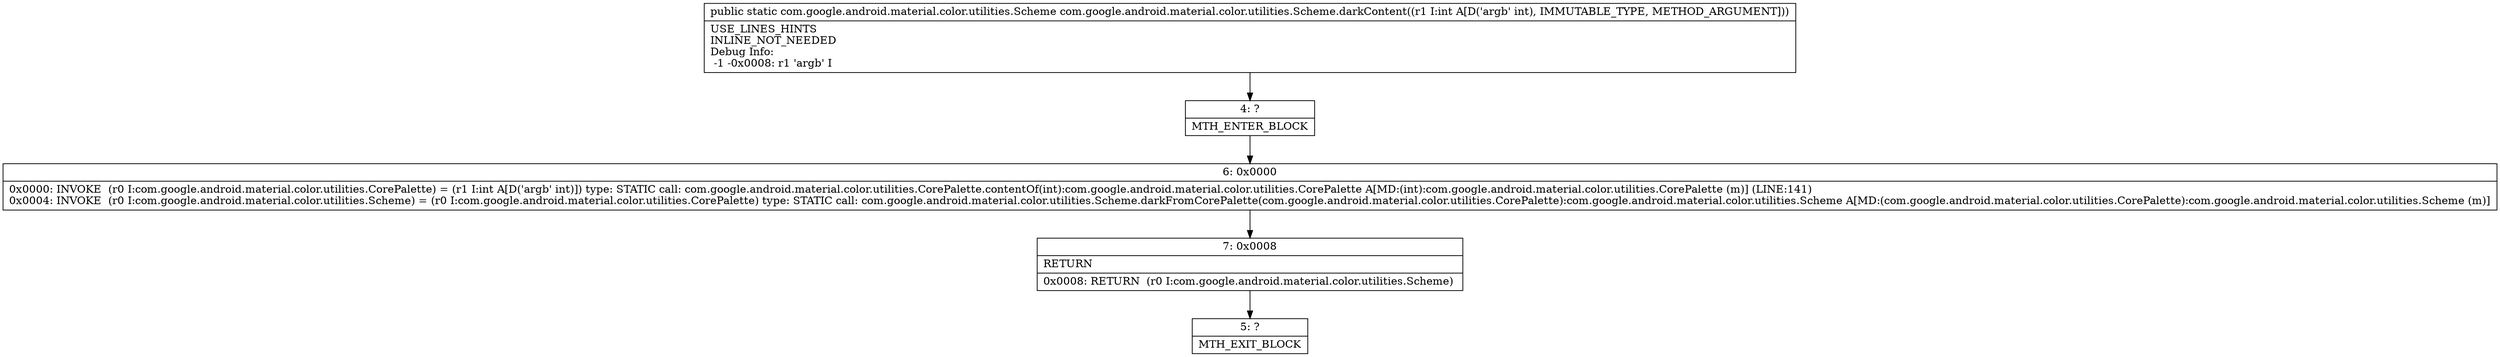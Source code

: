digraph "CFG forcom.google.android.material.color.utilities.Scheme.darkContent(I)Lcom\/google\/android\/material\/color\/utilities\/Scheme;" {
Node_4 [shape=record,label="{4\:\ ?|MTH_ENTER_BLOCK\l}"];
Node_6 [shape=record,label="{6\:\ 0x0000|0x0000: INVOKE  (r0 I:com.google.android.material.color.utilities.CorePalette) = (r1 I:int A[D('argb' int)]) type: STATIC call: com.google.android.material.color.utilities.CorePalette.contentOf(int):com.google.android.material.color.utilities.CorePalette A[MD:(int):com.google.android.material.color.utilities.CorePalette (m)] (LINE:141)\l0x0004: INVOKE  (r0 I:com.google.android.material.color.utilities.Scheme) = (r0 I:com.google.android.material.color.utilities.CorePalette) type: STATIC call: com.google.android.material.color.utilities.Scheme.darkFromCorePalette(com.google.android.material.color.utilities.CorePalette):com.google.android.material.color.utilities.Scheme A[MD:(com.google.android.material.color.utilities.CorePalette):com.google.android.material.color.utilities.Scheme (m)]\l}"];
Node_7 [shape=record,label="{7\:\ 0x0008|RETURN\l|0x0008: RETURN  (r0 I:com.google.android.material.color.utilities.Scheme) \l}"];
Node_5 [shape=record,label="{5\:\ ?|MTH_EXIT_BLOCK\l}"];
MethodNode[shape=record,label="{public static com.google.android.material.color.utilities.Scheme com.google.android.material.color.utilities.Scheme.darkContent((r1 I:int A[D('argb' int), IMMUTABLE_TYPE, METHOD_ARGUMENT]))  | USE_LINES_HINTS\lINLINE_NOT_NEEDED\lDebug Info:\l  \-1 \-0x0008: r1 'argb' I\l}"];
MethodNode -> Node_4;Node_4 -> Node_6;
Node_6 -> Node_7;
Node_7 -> Node_5;
}

